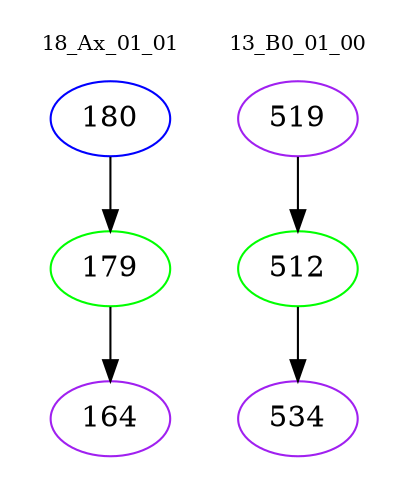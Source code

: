 digraph{
subgraph cluster_0 {
color = white
label = "18_Ax_01_01";
fontsize=10;
T0_180 [label="180", color="blue"]
T0_180 -> T0_179 [color="black"]
T0_179 [label="179", color="green"]
T0_179 -> T0_164 [color="black"]
T0_164 [label="164", color="purple"]
}
subgraph cluster_1 {
color = white
label = "13_B0_01_00";
fontsize=10;
T1_519 [label="519", color="purple"]
T1_519 -> T1_512 [color="black"]
T1_512 [label="512", color="green"]
T1_512 -> T1_534 [color="black"]
T1_534 [label="534", color="purple"]
}
}
